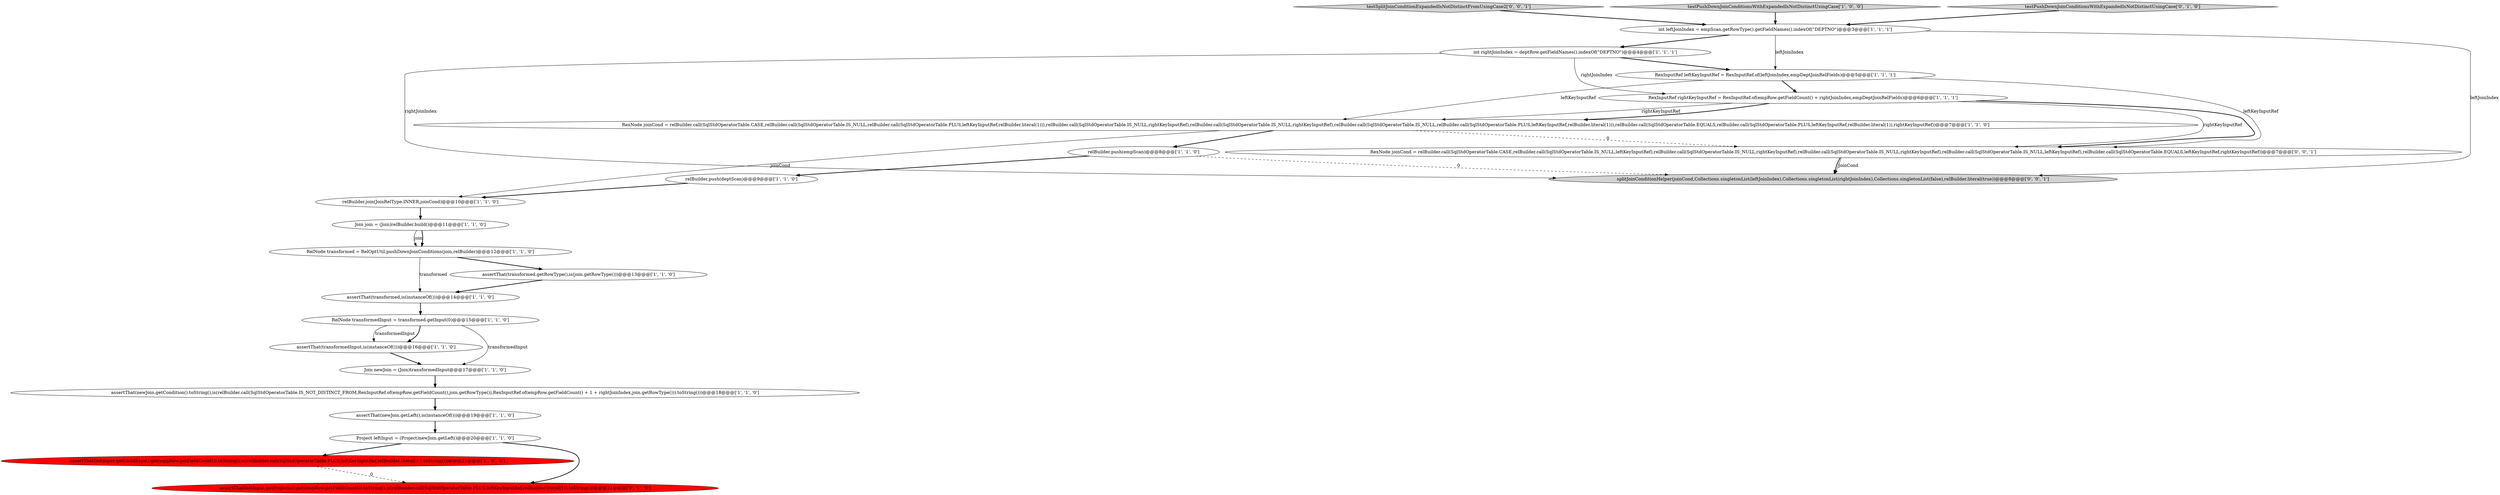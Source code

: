 digraph {
5 [style = filled, label = "RelNode transformed = RelOptUtil.pushDownJoinConditions(join,relBuilder)@@@12@@@['1', '1', '0']", fillcolor = white, shape = ellipse image = "AAA0AAABBB1BBB"];
1 [style = filled, label = "assertThat(newJoin.getLeft(),is(instanceOf()))@@@19@@@['1', '1', '0']", fillcolor = white, shape = ellipse image = "AAA0AAABBB1BBB"];
6 [style = filled, label = "assertThat(transformedInput,is(instanceOf()))@@@16@@@['1', '1', '0']", fillcolor = white, shape = ellipse image = "AAA0AAABBB1BBB"];
0 [style = filled, label = "Join join = (Join)relBuilder.build()@@@11@@@['1', '1', '0']", fillcolor = white, shape = ellipse image = "AAA0AAABBB1BBB"];
4 [style = filled, label = "relBuilder.join(JoinRelType.INNER,joinCond)@@@10@@@['1', '1', '0']", fillcolor = white, shape = ellipse image = "AAA0AAABBB1BBB"];
14 [style = filled, label = "RexInputRef leftKeyInputRef = RexInputRef.of(leftJoinIndex,empDeptJoinRelFields)@@@5@@@['1', '1', '1']", fillcolor = white, shape = ellipse image = "AAA0AAABBB1BBB"];
3 [style = filled, label = "RexNode joinCond = relBuilder.call(SqlStdOperatorTable.CASE,relBuilder.call(SqlStdOperatorTable.IS_NULL,relBuilder.call(SqlStdOperatorTable.PLUS,leftKeyInputRef,relBuilder.literal(1))),relBuilder.call(SqlStdOperatorTable.IS_NULL,rightKeyInputRef),relBuilder.call(SqlStdOperatorTable.IS_NULL,rightKeyInputRef),relBuilder.call(SqlStdOperatorTable.IS_NULL,relBuilder.call(SqlStdOperatorTable.PLUS,leftKeyInputRef,relBuilder.literal(1))),relBuilder.call(SqlStdOperatorTable.EQUALS,relBuilder.call(SqlStdOperatorTable.PLUS,leftKeyInputRef,relBuilder.literal(1)),rightKeyInputRef))@@@7@@@['1', '1', '0']", fillcolor = white, shape = ellipse image = "AAA0AAABBB1BBB"];
22 [style = filled, label = "RexNode joinCond = relBuilder.call(SqlStdOperatorTable.CASE,relBuilder.call(SqlStdOperatorTable.IS_NULL,leftKeyInputRef),relBuilder.call(SqlStdOperatorTable.IS_NULL,rightKeyInputRef),relBuilder.call(SqlStdOperatorTable.IS_NULL,rightKeyInputRef),relBuilder.call(SqlStdOperatorTable.IS_NULL,leftKeyInputRef),relBuilder.call(SqlStdOperatorTable.EQUALS,leftKeyInputRef,rightKeyInputRef))@@@7@@@['0', '0', '1']", fillcolor = white, shape = ellipse image = "AAA0AAABBB3BBB"];
7 [style = filled, label = "RexInputRef rightKeyInputRef = RexInputRef.of(empRow.getFieldCount() + rightJoinIndex,empDeptJoinRelFields)@@@6@@@['1', '1', '1']", fillcolor = white, shape = ellipse image = "AAA0AAABBB1BBB"];
18 [style = filled, label = "assertThat(leftInput.getChildExps().get(empRow.getFieldCount()).toString(),is(relBuilder.call(SqlStdOperatorTable.PLUS,leftKeyInputRef,relBuilder.literal(1)).toString()))@@@21@@@['1', '0', '0']", fillcolor = red, shape = ellipse image = "AAA1AAABBB1BBB"];
11 [style = filled, label = "RelNode transformedInput = transformed.getInput(0)@@@15@@@['1', '1', '0']", fillcolor = white, shape = ellipse image = "AAA0AAABBB1BBB"];
13 [style = filled, label = "int leftJoinIndex = empScan.getRowType().getFieldNames().indexOf(\"DEPTNO\")@@@3@@@['1', '1', '1']", fillcolor = white, shape = ellipse image = "AAA0AAABBB1BBB"];
24 [style = filled, label = "splitJoinConditionHelper(joinCond,Collections.singletonList(leftJoinIndex),Collections.singletonList(rightJoinIndex),Collections.singletonList(false),relBuilder.literal(true))@@@8@@@['0', '0', '1']", fillcolor = lightgray, shape = ellipse image = "AAA0AAABBB3BBB"];
23 [style = filled, label = "testSplitJoinConditionExpandedIsNotDistinctFromUsingCase2['0', '0', '1']", fillcolor = lightgray, shape = diamond image = "AAA0AAABBB3BBB"];
8 [style = filled, label = "relBuilder.push(empScan)@@@8@@@['1', '1', '0']", fillcolor = white, shape = ellipse image = "AAA0AAABBB1BBB"];
9 [style = filled, label = "relBuilder.push(deptScan)@@@9@@@['1', '1', '0']", fillcolor = white, shape = ellipse image = "AAA0AAABBB1BBB"];
17 [style = filled, label = "assertThat(transformed,is(instanceOf()))@@@14@@@['1', '1', '0']", fillcolor = white, shape = ellipse image = "AAA0AAABBB1BBB"];
10 [style = filled, label = "Join newJoin = (Join)transformedInput@@@17@@@['1', '1', '0']", fillcolor = white, shape = ellipse image = "AAA0AAABBB1BBB"];
21 [style = filled, label = "assertThat(leftInput.getProjects().get(empRow.getFieldCount()).toString(),is(relBuilder.call(SqlStdOperatorTable.PLUS,leftKeyInputRef,relBuilder.literal(1)).toString()))@@@21@@@['0', '1', '0']", fillcolor = red, shape = ellipse image = "AAA1AAABBB2BBB"];
15 [style = filled, label = "testPushDownJoinConditionsWithExpandedIsNotDistinctUsingCase['1', '0', '0']", fillcolor = lightgray, shape = diamond image = "AAA0AAABBB1BBB"];
12 [style = filled, label = "Project leftInput = (Project)newJoin.getLeft()@@@20@@@['1', '1', '0']", fillcolor = white, shape = ellipse image = "AAA0AAABBB1BBB"];
20 [style = filled, label = "testPushDownJoinConditionsWithExpandedIsNotDistinctUsingCase['0', '1', '0']", fillcolor = lightgray, shape = diamond image = "AAA0AAABBB2BBB"];
19 [style = filled, label = "int rightJoinIndex = deptRow.getFieldNames().indexOf(\"DEPTNO\")@@@4@@@['1', '1', '1']", fillcolor = white, shape = ellipse image = "AAA0AAABBB1BBB"];
2 [style = filled, label = "assertThat(transformed.getRowType(),is(join.getRowType()))@@@13@@@['1', '1', '0']", fillcolor = white, shape = ellipse image = "AAA0AAABBB1BBB"];
16 [style = filled, label = "assertThat(newJoin.getCondition().toString(),is(relBuilder.call(SqlStdOperatorTable.IS_NOT_DISTINCT_FROM,RexInputRef.of(empRow.getFieldCount(),join.getRowType()),RexInputRef.of(empRow.getFieldCount() + 1 + rightJoinIndex,join.getRowType())).toString()))@@@18@@@['1', '1', '0']", fillcolor = white, shape = ellipse image = "AAA0AAABBB1BBB"];
2->17 [style = bold, label=""];
15->13 [style = bold, label=""];
20->13 [style = bold, label=""];
22->24 [style = solid, label="joinCond"];
13->24 [style = solid, label="leftJoinIndex"];
12->21 [style = bold, label=""];
9->4 [style = bold, label=""];
11->6 [style = bold, label=""];
19->24 [style = solid, label="rightJoinIndex"];
7->22 [style = solid, label="rightKeyInputRef"];
3->22 [style = dashed, label="0"];
8->24 [style = dashed, label="0"];
14->3 [style = solid, label="leftKeyInputRef"];
3->4 [style = solid, label="joinCond"];
7->3 [style = solid, label="rightKeyInputRef"];
7->3 [style = bold, label=""];
4->0 [style = bold, label=""];
14->7 [style = bold, label=""];
11->10 [style = solid, label="transformedInput"];
19->7 [style = solid, label="rightJoinIndex"];
7->22 [style = bold, label=""];
5->2 [style = bold, label=""];
13->19 [style = bold, label=""];
19->14 [style = bold, label=""];
10->16 [style = bold, label=""];
16->1 [style = bold, label=""];
23->13 [style = bold, label=""];
11->6 [style = solid, label="transformedInput"];
18->21 [style = dashed, label="0"];
3->8 [style = bold, label=""];
6->10 [style = bold, label=""];
12->18 [style = bold, label=""];
8->9 [style = bold, label=""];
1->12 [style = bold, label=""];
5->17 [style = solid, label="transformed"];
22->24 [style = bold, label=""];
0->5 [style = solid, label="join"];
14->22 [style = solid, label="leftKeyInputRef"];
13->14 [style = solid, label="leftJoinIndex"];
0->5 [style = bold, label=""];
17->11 [style = bold, label=""];
}
